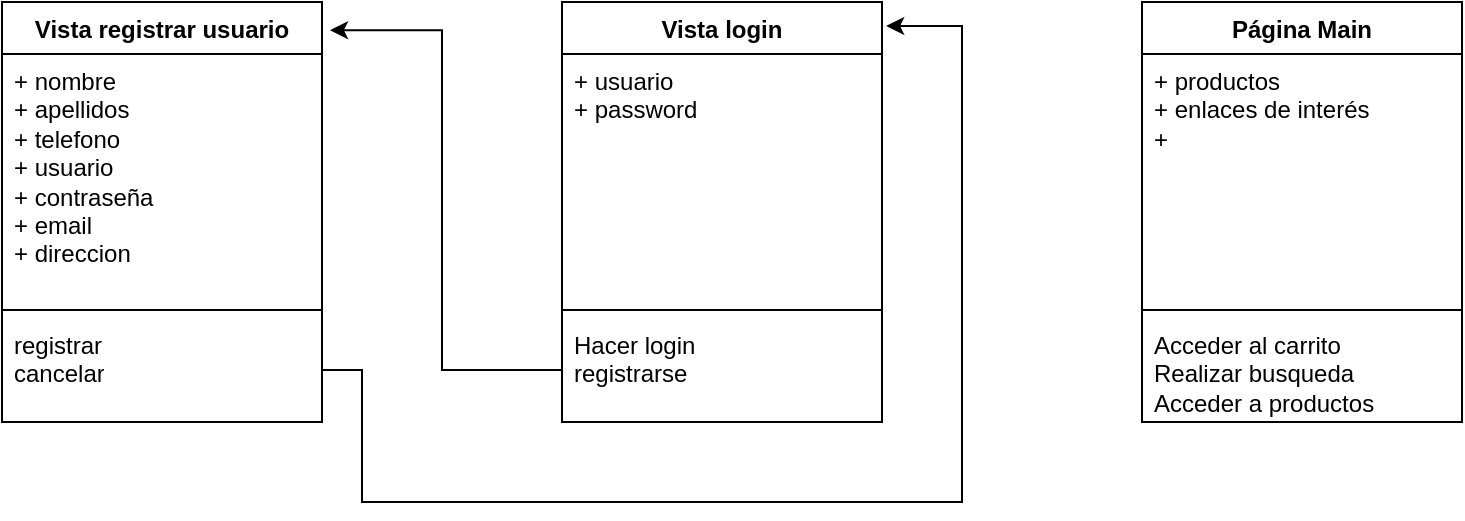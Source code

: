 <mxfile version="21.8.0" type="github">
  <diagram name="Página-1" id="mp0kXgvkkXyUFT29Nsr_">
    <mxGraphModel dx="1434" dy="792" grid="1" gridSize="10" guides="1" tooltips="1" connect="1" arrows="1" fold="1" page="1" pageScale="1" pageWidth="827" pageHeight="1169" math="0" shadow="0">
      <root>
        <mxCell id="0" />
        <mxCell id="1" parent="0" />
        <mxCell id="anNDmAgalf24ZzHCrCHk-5" value="Vista registrar usuario" style="swimlane;fontStyle=1;align=center;verticalAlign=top;childLayout=stackLayout;horizontal=1;startSize=26;horizontalStack=0;resizeParent=1;resizeParentMax=0;resizeLast=0;collapsible=1;marginBottom=0;whiteSpace=wrap;html=1;" parent="1" vertex="1">
          <mxGeometry x="240" y="130" width="160" height="210" as="geometry" />
        </mxCell>
        <mxCell id="anNDmAgalf24ZzHCrCHk-6" value="&lt;div&gt;+ nombre&lt;/div&gt;&lt;div&gt;+ apellidos&lt;/div&gt;&lt;div&gt;+ telefono&lt;/div&gt;&lt;div&gt;+ usuario&lt;br&gt;&lt;/div&gt;&lt;div&gt;+ contraseña&lt;br&gt;&lt;/div&gt;&lt;div&gt;+ email&lt;/div&gt;&lt;div&gt;+ direccion&lt;br&gt;&lt;/div&gt;" style="text;strokeColor=none;fillColor=none;align=left;verticalAlign=top;spacingLeft=4;spacingRight=4;overflow=hidden;rotatable=0;points=[[0,0.5],[1,0.5]];portConstraint=eastwest;whiteSpace=wrap;html=1;" parent="anNDmAgalf24ZzHCrCHk-5" vertex="1">
          <mxGeometry y="26" width="160" height="124" as="geometry" />
        </mxCell>
        <mxCell id="anNDmAgalf24ZzHCrCHk-7" value="" style="line;strokeWidth=1;fillColor=none;align=left;verticalAlign=middle;spacingTop=-1;spacingLeft=3;spacingRight=3;rotatable=0;labelPosition=right;points=[];portConstraint=eastwest;strokeColor=inherit;" parent="anNDmAgalf24ZzHCrCHk-5" vertex="1">
          <mxGeometry y="150" width="160" height="8" as="geometry" />
        </mxCell>
        <mxCell id="anNDmAgalf24ZzHCrCHk-8" value="&lt;div&gt;registrar&lt;/div&gt;&lt;div&gt;cancelar&lt;/div&gt;" style="text;strokeColor=none;fillColor=none;align=left;verticalAlign=top;spacingLeft=4;spacingRight=4;overflow=hidden;rotatable=0;points=[[0,0.5],[1,0.5]];portConstraint=eastwest;whiteSpace=wrap;html=1;" parent="anNDmAgalf24ZzHCrCHk-5" vertex="1">
          <mxGeometry y="158" width="160" height="52" as="geometry" />
        </mxCell>
        <mxCell id="anNDmAgalf24ZzHCrCHk-10" value="Vista login" style="swimlane;fontStyle=1;align=center;verticalAlign=top;childLayout=stackLayout;horizontal=1;startSize=26;horizontalStack=0;resizeParent=1;resizeParentMax=0;resizeLast=0;collapsible=1;marginBottom=0;whiteSpace=wrap;html=1;" parent="1" vertex="1">
          <mxGeometry x="520" y="130" width="160" height="210" as="geometry" />
        </mxCell>
        <mxCell id="anNDmAgalf24ZzHCrCHk-11" value="&lt;div&gt;+ usuario&lt;/div&gt;&lt;div&gt;+ password&lt;br&gt;&lt;/div&gt;" style="text;strokeColor=none;fillColor=none;align=left;verticalAlign=top;spacingLeft=4;spacingRight=4;overflow=hidden;rotatable=0;points=[[0,0.5],[1,0.5]];portConstraint=eastwest;whiteSpace=wrap;html=1;" parent="anNDmAgalf24ZzHCrCHk-10" vertex="1">
          <mxGeometry y="26" width="160" height="124" as="geometry" />
        </mxCell>
        <mxCell id="anNDmAgalf24ZzHCrCHk-12" value="" style="line;strokeWidth=1;fillColor=none;align=left;verticalAlign=middle;spacingTop=-1;spacingLeft=3;spacingRight=3;rotatable=0;labelPosition=right;points=[];portConstraint=eastwest;strokeColor=inherit;" parent="anNDmAgalf24ZzHCrCHk-10" vertex="1">
          <mxGeometry y="150" width="160" height="8" as="geometry" />
        </mxCell>
        <mxCell id="anNDmAgalf24ZzHCrCHk-13" value="&lt;div&gt;Hacer login&lt;/div&gt;&lt;div&gt;registrarse&lt;br&gt;&lt;/div&gt;" style="text;strokeColor=none;fillColor=none;align=left;verticalAlign=top;spacingLeft=4;spacingRight=4;overflow=hidden;rotatable=0;points=[[0,0.5],[1,0.5]];portConstraint=eastwest;whiteSpace=wrap;html=1;" parent="anNDmAgalf24ZzHCrCHk-10" vertex="1">
          <mxGeometry y="158" width="160" height="52" as="geometry" />
        </mxCell>
        <mxCell id="anNDmAgalf24ZzHCrCHk-14" style="edgeStyle=orthogonalEdgeStyle;rounded=0;orthogonalLoop=1;jettySize=auto;html=1;entryX=1.025;entryY=0.067;entryDx=0;entryDy=0;entryPerimeter=0;" parent="1" source="anNDmAgalf24ZzHCrCHk-13" target="anNDmAgalf24ZzHCrCHk-5" edge="1">
          <mxGeometry relative="1" as="geometry" />
        </mxCell>
        <mxCell id="anNDmAgalf24ZzHCrCHk-15" style="edgeStyle=orthogonalEdgeStyle;rounded=0;orthogonalLoop=1;jettySize=auto;html=1;exitX=1;exitY=0.5;exitDx=0;exitDy=0;entryX=1.013;entryY=0.057;entryDx=0;entryDy=0;entryPerimeter=0;" parent="1" source="anNDmAgalf24ZzHCrCHk-8" target="anNDmAgalf24ZzHCrCHk-10" edge="1">
          <mxGeometry relative="1" as="geometry">
            <Array as="points">
              <mxPoint x="420" y="314" />
              <mxPoint x="420" y="380" />
              <mxPoint x="720" y="380" />
              <mxPoint x="720" y="142" />
            </Array>
          </mxGeometry>
        </mxCell>
        <mxCell id="NFAzy8b7VDDtTDJCmxKZ-1" value="Página Main" style="swimlane;fontStyle=1;align=center;verticalAlign=top;childLayout=stackLayout;horizontal=1;startSize=26;horizontalStack=0;resizeParent=1;resizeParentMax=0;resizeLast=0;collapsible=1;marginBottom=0;whiteSpace=wrap;html=1;" vertex="1" parent="1">
          <mxGeometry x="810" y="130" width="160" height="210" as="geometry" />
        </mxCell>
        <mxCell id="NFAzy8b7VDDtTDJCmxKZ-2" value="&lt;div&gt;+ productos&lt;/div&gt;&lt;div&gt;+ enlaces de interés&lt;/div&gt;&lt;div&gt;+ &lt;br&gt;&lt;/div&gt;" style="text;strokeColor=none;fillColor=none;align=left;verticalAlign=top;spacingLeft=4;spacingRight=4;overflow=hidden;rotatable=0;points=[[0,0.5],[1,0.5]];portConstraint=eastwest;whiteSpace=wrap;html=1;" vertex="1" parent="NFAzy8b7VDDtTDJCmxKZ-1">
          <mxGeometry y="26" width="160" height="124" as="geometry" />
        </mxCell>
        <mxCell id="NFAzy8b7VDDtTDJCmxKZ-3" value="" style="line;strokeWidth=1;fillColor=none;align=left;verticalAlign=middle;spacingTop=-1;spacingLeft=3;spacingRight=3;rotatable=0;labelPosition=right;points=[];portConstraint=eastwest;strokeColor=inherit;" vertex="1" parent="NFAzy8b7VDDtTDJCmxKZ-1">
          <mxGeometry y="150" width="160" height="8" as="geometry" />
        </mxCell>
        <mxCell id="NFAzy8b7VDDtTDJCmxKZ-4" value="&lt;div&gt;Acceder al carrito&lt;/div&gt;&lt;div&gt;Realizar busqueda&lt;/div&gt;&lt;div&gt;Acceder a productos&lt;br&gt;&lt;/div&gt;" style="text;strokeColor=none;fillColor=none;align=left;verticalAlign=top;spacingLeft=4;spacingRight=4;overflow=hidden;rotatable=0;points=[[0,0.5],[1,0.5]];portConstraint=eastwest;whiteSpace=wrap;html=1;" vertex="1" parent="NFAzy8b7VDDtTDJCmxKZ-1">
          <mxGeometry y="158" width="160" height="52" as="geometry" />
        </mxCell>
      </root>
    </mxGraphModel>
  </diagram>
</mxfile>
